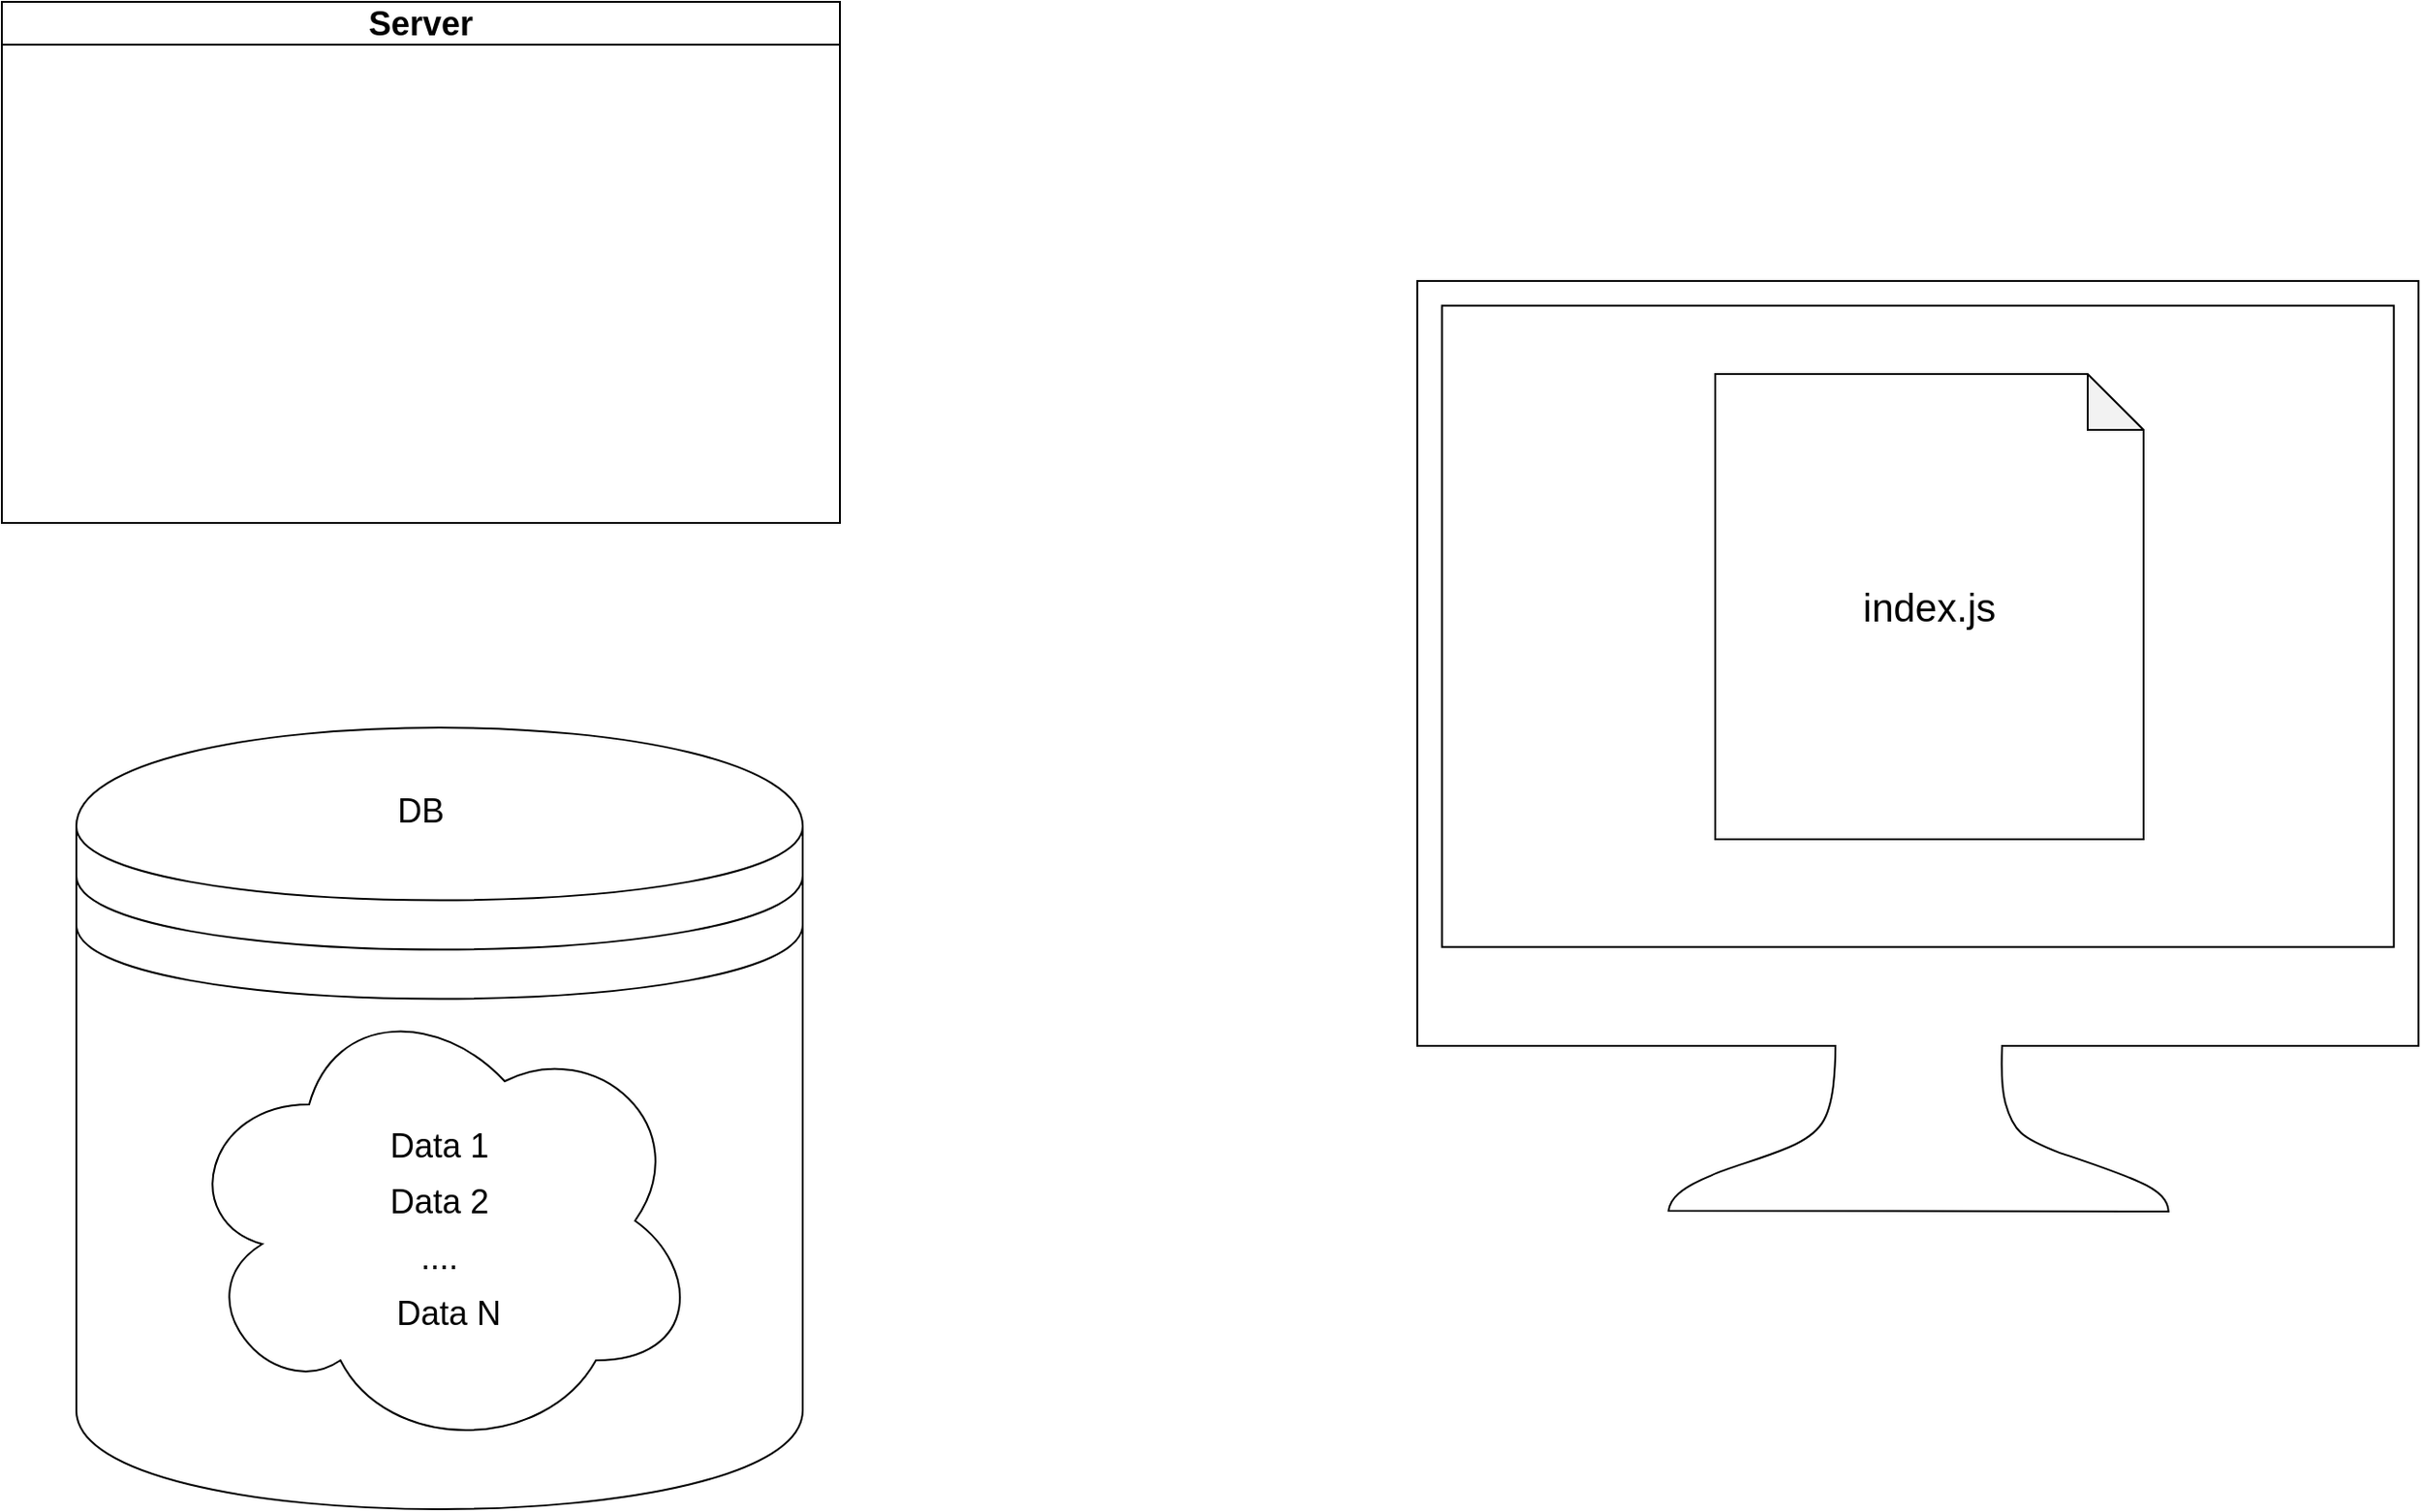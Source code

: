 <mxfile>
    <diagram id="j_AafGKrkRrts8JDxaIP" name="Page-1">
        <mxGraphModel dx="2010" dy="914" grid="1" gridSize="10" guides="1" tooltips="1" connect="1" arrows="1" fold="1" page="0" pageScale="1" pageWidth="850" pageHeight="1100" math="0" shadow="0">
            <root>
                <mxCell id="0"/>
                <mxCell id="1" parent="0"/>
                <mxCell id="4" value="" style="shape=datastore;whiteSpace=wrap;html=1;labelBackgroundColor=none;" vertex="1" parent="1">
                    <mxGeometry x="140" y="460" width="390" height="420" as="geometry"/>
                </mxCell>
                <mxCell id="3" value="&lt;font style=&quot;font-size: 18px;&quot;&gt;Server&lt;/font&gt;" style="swimlane;whiteSpace=wrap;html=1;" vertex="1" parent="1">
                    <mxGeometry x="100" y="70" width="450" height="280" as="geometry"/>
                </mxCell>
                <mxCell id="7" value="" style="sketch=0;pointerEvents=1;shadow=0;dashed=0;html=1;aspect=fixed;labelPosition=center;verticalLabelPosition=bottom;verticalAlign=top;align=center;outlineConnect=0;shape=mxgraph.vvd.monitor;" vertex="1" parent="1">
                    <mxGeometry x="860" y="220" width="537.63" height="500" as="geometry"/>
                </mxCell>
                <mxCell id="9" value="&lt;font style=&quot;font-size: 18px;&quot;&gt;DB&lt;/font&gt;" style="text;strokeColor=none;align=center;fillColor=none;html=1;verticalAlign=middle;whiteSpace=wrap;rounded=0;labelBackgroundColor=none;" vertex="1" parent="1">
                    <mxGeometry x="295" y="490" width="60" height="30" as="geometry"/>
                </mxCell>
                <mxCell id="10" value="" style="shape=note;whiteSpace=wrap;html=1;backgroundOutline=1;darkOpacity=0.05;labelBackgroundColor=none;" vertex="1" parent="1">
                    <mxGeometry x="1020" y="270" width="230" height="250" as="geometry"/>
                </mxCell>
                <mxCell id="11" value="index.js" style="text;strokeColor=none;align=center;fillColor=none;html=1;verticalAlign=middle;whiteSpace=wrap;rounded=0;labelBackgroundColor=none;fontSize=21;" vertex="1" parent="1">
                    <mxGeometry x="1100" y="380" width="70" height="30" as="geometry"/>
                </mxCell>
                <mxCell id="23" value="" style="group" vertex="1" connectable="0" parent="1">
                    <mxGeometry x="195" y="600" width="280" height="250" as="geometry"/>
                </mxCell>
                <mxCell id="12" value="" style="ellipse;shape=cloud;whiteSpace=wrap;html=1;labelBackgroundColor=none;fontSize=18;" vertex="1" parent="23">
                    <mxGeometry width="280" height="250" as="geometry"/>
                </mxCell>
                <mxCell id="16" value="Data N" style="text;strokeColor=none;align=center;fillColor=none;html=1;verticalAlign=middle;whiteSpace=wrap;rounded=0;labelBackgroundColor=none;fontSize=18;" vertex="1" parent="23">
                    <mxGeometry x="115" y="160" width="60" height="30" as="geometry"/>
                </mxCell>
                <mxCell id="20" value="...." style="text;strokeColor=none;align=center;fillColor=none;html=1;verticalAlign=middle;whiteSpace=wrap;rounded=0;labelBackgroundColor=none;fontSize=18;" vertex="1" parent="23">
                    <mxGeometry x="110" y="130" width="60" height="30" as="geometry"/>
                </mxCell>
                <mxCell id="21" value="Data 2" style="text;strokeColor=none;align=center;fillColor=none;html=1;verticalAlign=middle;whiteSpace=wrap;rounded=0;labelBackgroundColor=none;fontSize=18;" vertex="1" parent="23">
                    <mxGeometry x="110" y="100" width="60" height="30" as="geometry"/>
                </mxCell>
                <mxCell id="22" value="Data 1" style="text;strokeColor=none;align=center;fillColor=none;html=1;verticalAlign=middle;whiteSpace=wrap;rounded=0;labelBackgroundColor=none;fontSize=18;" vertex="1" parent="23">
                    <mxGeometry x="110" y="70" width="60" height="30" as="geometry"/>
                </mxCell>
            </root>
        </mxGraphModel>
    </diagram>
</mxfile>
